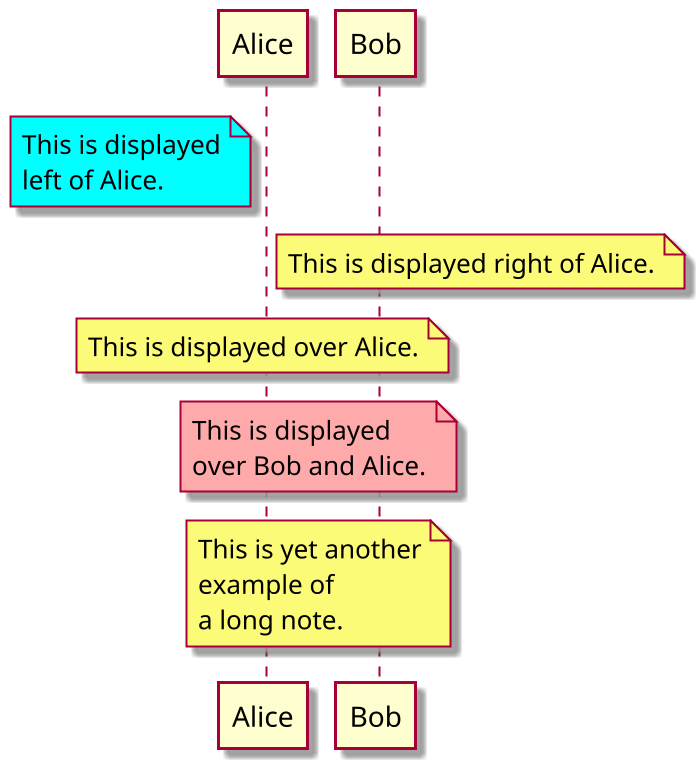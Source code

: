 @startuml Some Other Notes
skin rose
scale 2

/'
It is also possible to place notes relative to participant with note left of ,
note right of or note over keywords.
It is possible to highlight a note by changing its background color.
You can also have a multi-line note using the end note keywords.
'/
participant Alice
participant Bob

note left of Alice #aqua
This is displayed
left of Alice.
endnote

note right of Alice: This is displayed right of Alice.

note over Alice: This is displayed over Alice.
note over Alice, Bob #FFAAAA: This is displayed\nover Bob and Alice.

note over Bob, Alice
This is yet another
example of
a long note.
endnote
@enduml
